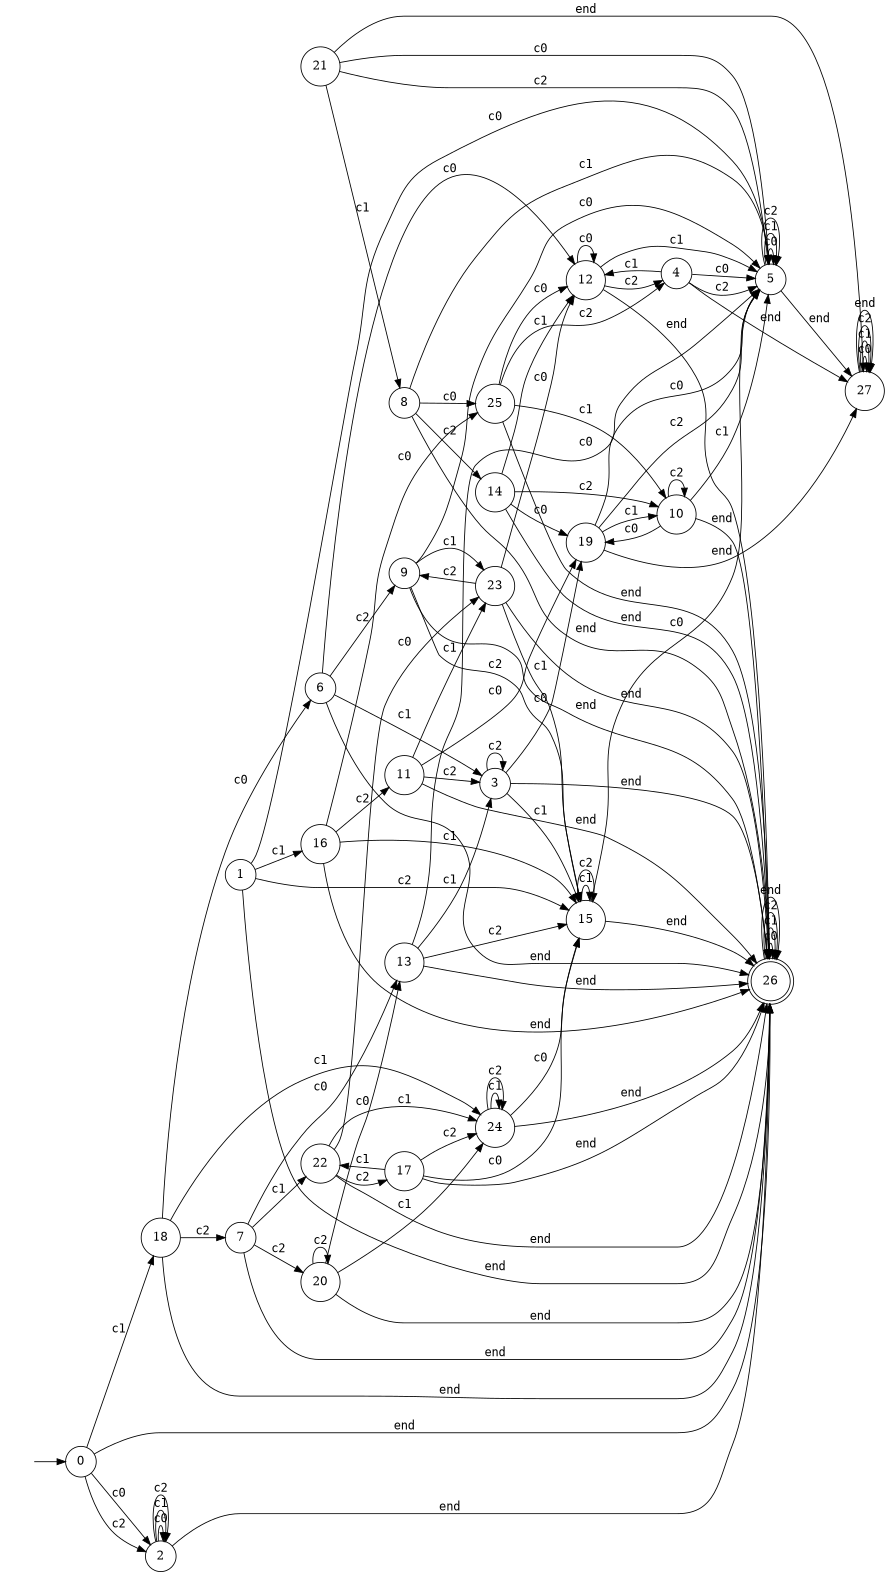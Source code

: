 digraph MONA_DFA {
rankdir = LR;
center = true;
size = "7.5,10.5";
edge [fontname = Courier];
node [height = .5, width = .5];
node [shape = doublecircle];26;
node [shape = circle]; 0;
init [shape = plaintext, label = ""];
init -> 0;
0 -> 2 [label="c0"];
0 -> 18 [label="c1"];
0 -> 2 [label="c2"];
0 -> 26 [label="end"];
1 -> 5 [label="c0"];
1 -> 16 [label="c1"];
1 -> 15 [label="c2"];
1 -> 26 [label="end"];
2 -> 2 [label="c0"];
2 -> 2 [label="c1"];
2 -> 2 [label="c2"];
2 -> 26 [label="end"];
3 -> 19 [label="c0"];
3 -> 15 [label="c1"];
3 -> 3 [label="c2"];
3 -> 26 [label="end"];
4 -> 5 [label="c0"];
4 -> 12 [label="c1"];
4 -> 5 [label="c2"];
4 -> 27 [label="end"];
5 -> 5 [label="c0"];
5 -> 5 [label="c1"];
5 -> 5 [label="c2"];
5 -> 27 [label="end"];
6 -> 12 [label="c0"];
6 -> 3 [label="c1"];
6 -> 9 [label="c2"];
6 -> 26 [label="end"];
7 -> 13 [label="c0"];
7 -> 22 [label="c1"];
7 -> 20 [label="c2"];
7 -> 26 [label="end"];
8 -> 25 [label="c0"];
8 -> 5 [label="c1"];
8 -> 14 [label="c2"];
8 -> 26 [label="end"];
9 -> 5 [label="c0"];
9 -> 23 [label="c1"];
9 -> 15 [label="c2"];
9 -> 26 [label="end"];
10 -> 19 [label="c0"];
10 -> 5 [label="c1"];
10 -> 10 [label="c2"];
10 -> 26 [label="end"];
11 -> 19 [label="c0"];
11 -> 23 [label="c1"];
11 -> 3 [label="c2"];
11 -> 26 [label="end"];
12 -> 12 [label="c0"];
12 -> 5 [label="c1"];
12 -> 4 [label="c2"];
12 -> 26 [label="end"];
13 -> 5 [label="c0"];
13 -> 3 [label="c1"];
13 -> 15 [label="c2"];
13 -> 26 [label="end"];
14 -> 19 [label="c0"];
14 -> 12 [label="c1"];
14 -> 10 [label="c2"];
14 -> 26 [label="end"];
15 -> 5 [label="c0"];
15 -> 15 [label="c1"];
15 -> 15 [label="c2"];
15 -> 26 [label="end"];
16 -> 25 [label="c0"];
16 -> 15 [label="c1"];
16 -> 11 [label="c2"];
16 -> 26 [label="end"];
17 -> 15 [label="c0"];
17 -> 22 [label="c1"];
17 -> 24 [label="c2"];
17 -> 26 [label="end"];
18 -> 6 [label="c0"];
18 -> 24 [label="c1"];
18 -> 7 [label="c2"];
18 -> 26 [label="end"];
19 -> 5 [label="c0"];
19 -> 10 [label="c1"];
19 -> 5 [label="c2"];
19 -> 27 [label="end"];
20 -> 13 [label="c0"];
20 -> 24 [label="c1"];
20 -> 20 [label="c2"];
20 -> 26 [label="end"];
21 -> 5 [label="c0"];
21 -> 8 [label="c1"];
21 -> 5 [label="c2"];
21 -> 27 [label="end"];
22 -> 23 [label="c0"];
22 -> 24 [label="c1"];
22 -> 17 [label="c2"];
22 -> 26 [label="end"];
23 -> 12 [label="c0"];
23 -> 15 [label="c1"];
23 -> 9 [label="c2"];
23 -> 26 [label="end"];
24 -> 15 [label="c0"];
24 -> 24 [label="c1"];
24 -> 24 [label="c2"];
24 -> 26 [label="end"];
25 -> 12 [label="c0"];
25 -> 10 [label="c1"];
25 -> 4 [label="c2"];
25 -> 26 [label="end"];
26 -> 26 [label="c0"];
26 -> 26 [label="c1"];
26 -> 26 [label="c2"];
26 -> 26 [label="end"];
27 -> 27 [label="c0"];
27 -> 27 [label="c1"];
27 -> 27 [label="c2"];
27 -> 27 [label="end"];
}
